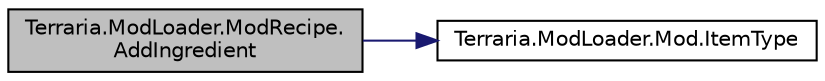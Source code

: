 digraph "Terraria.ModLoader.ModRecipe.AddIngredient"
{
  edge [fontname="Helvetica",fontsize="10",labelfontname="Helvetica",labelfontsize="10"];
  node [fontname="Helvetica",fontsize="10",shape=record];
  rankdir="LR";
  Node4 [label="Terraria.ModLoader.ModRecipe.\lAddIngredient",height=0.2,width=0.4,color="black", fillcolor="grey75", style="filled", fontcolor="black"];
  Node4 -> Node5 [color="midnightblue",fontsize="10",style="solid",fontname="Helvetica"];
  Node5 [label="Terraria.ModLoader.Mod.ItemType",height=0.2,width=0.4,color="black", fillcolor="white", style="filled",URL="$class_terraria_1_1_mod_loader_1_1_mod.html#a709d36738b1e8639ea0d9917035cfca2",tooltip="Gets the internal ID / type of the ModItem corresponding to the name. Returns 0 if no ModItem with th..."];
}
